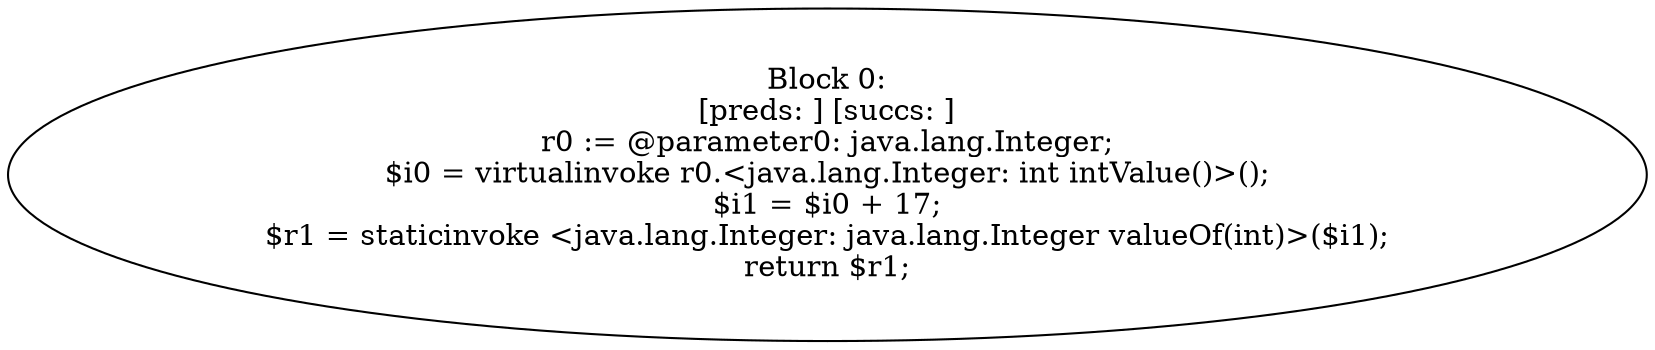 digraph "unitGraph" {
    "Block 0:
[preds: ] [succs: ]
r0 := @parameter0: java.lang.Integer;
$i0 = virtualinvoke r0.<java.lang.Integer: int intValue()>();
$i1 = $i0 + 17;
$r1 = staticinvoke <java.lang.Integer: java.lang.Integer valueOf(int)>($i1);
return $r1;
"
}
